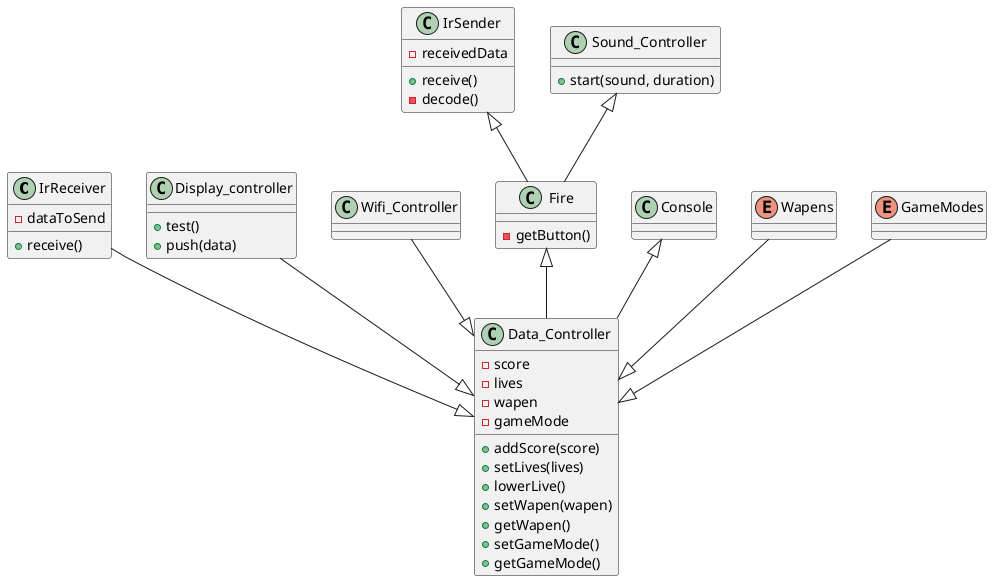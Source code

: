 @startuml

class IrReceiver{
-dataToSend
+receive()
}
class IrSender{
-receivedData
+receive()
-decode()
}
class Display_controller {
+test()
+push(data)
}
class Sound_Controller{
+start(sound, duration)
}
class Wifi_Controller{

}
class Fire{
-getButton()
}
class Console{
}
class Data_Controller{
-score
-lives
-wapen
-gameMode
+addScore(score)
+setLives(lives)
+lowerLive()
+setWapen(wapen)
+getWapen()
+setGameMode()
+getGameMode()
}

enum Wapens
enum GameModes


Console <|-- Data_Controller
Wifi_Controller --|> Data_Controller
Display_controller --|> Data_Controller
IrReceiver --|> Data_Controller
IrSender <|-- Fire
Fire <|-- Data_Controller
Wapens --|> Data_Controller
GameModes --|> Data_Controller
Sound_Controller <|-- Fire

'class ArrayList {
'Object[] elementData
'size()
'}

@enduml